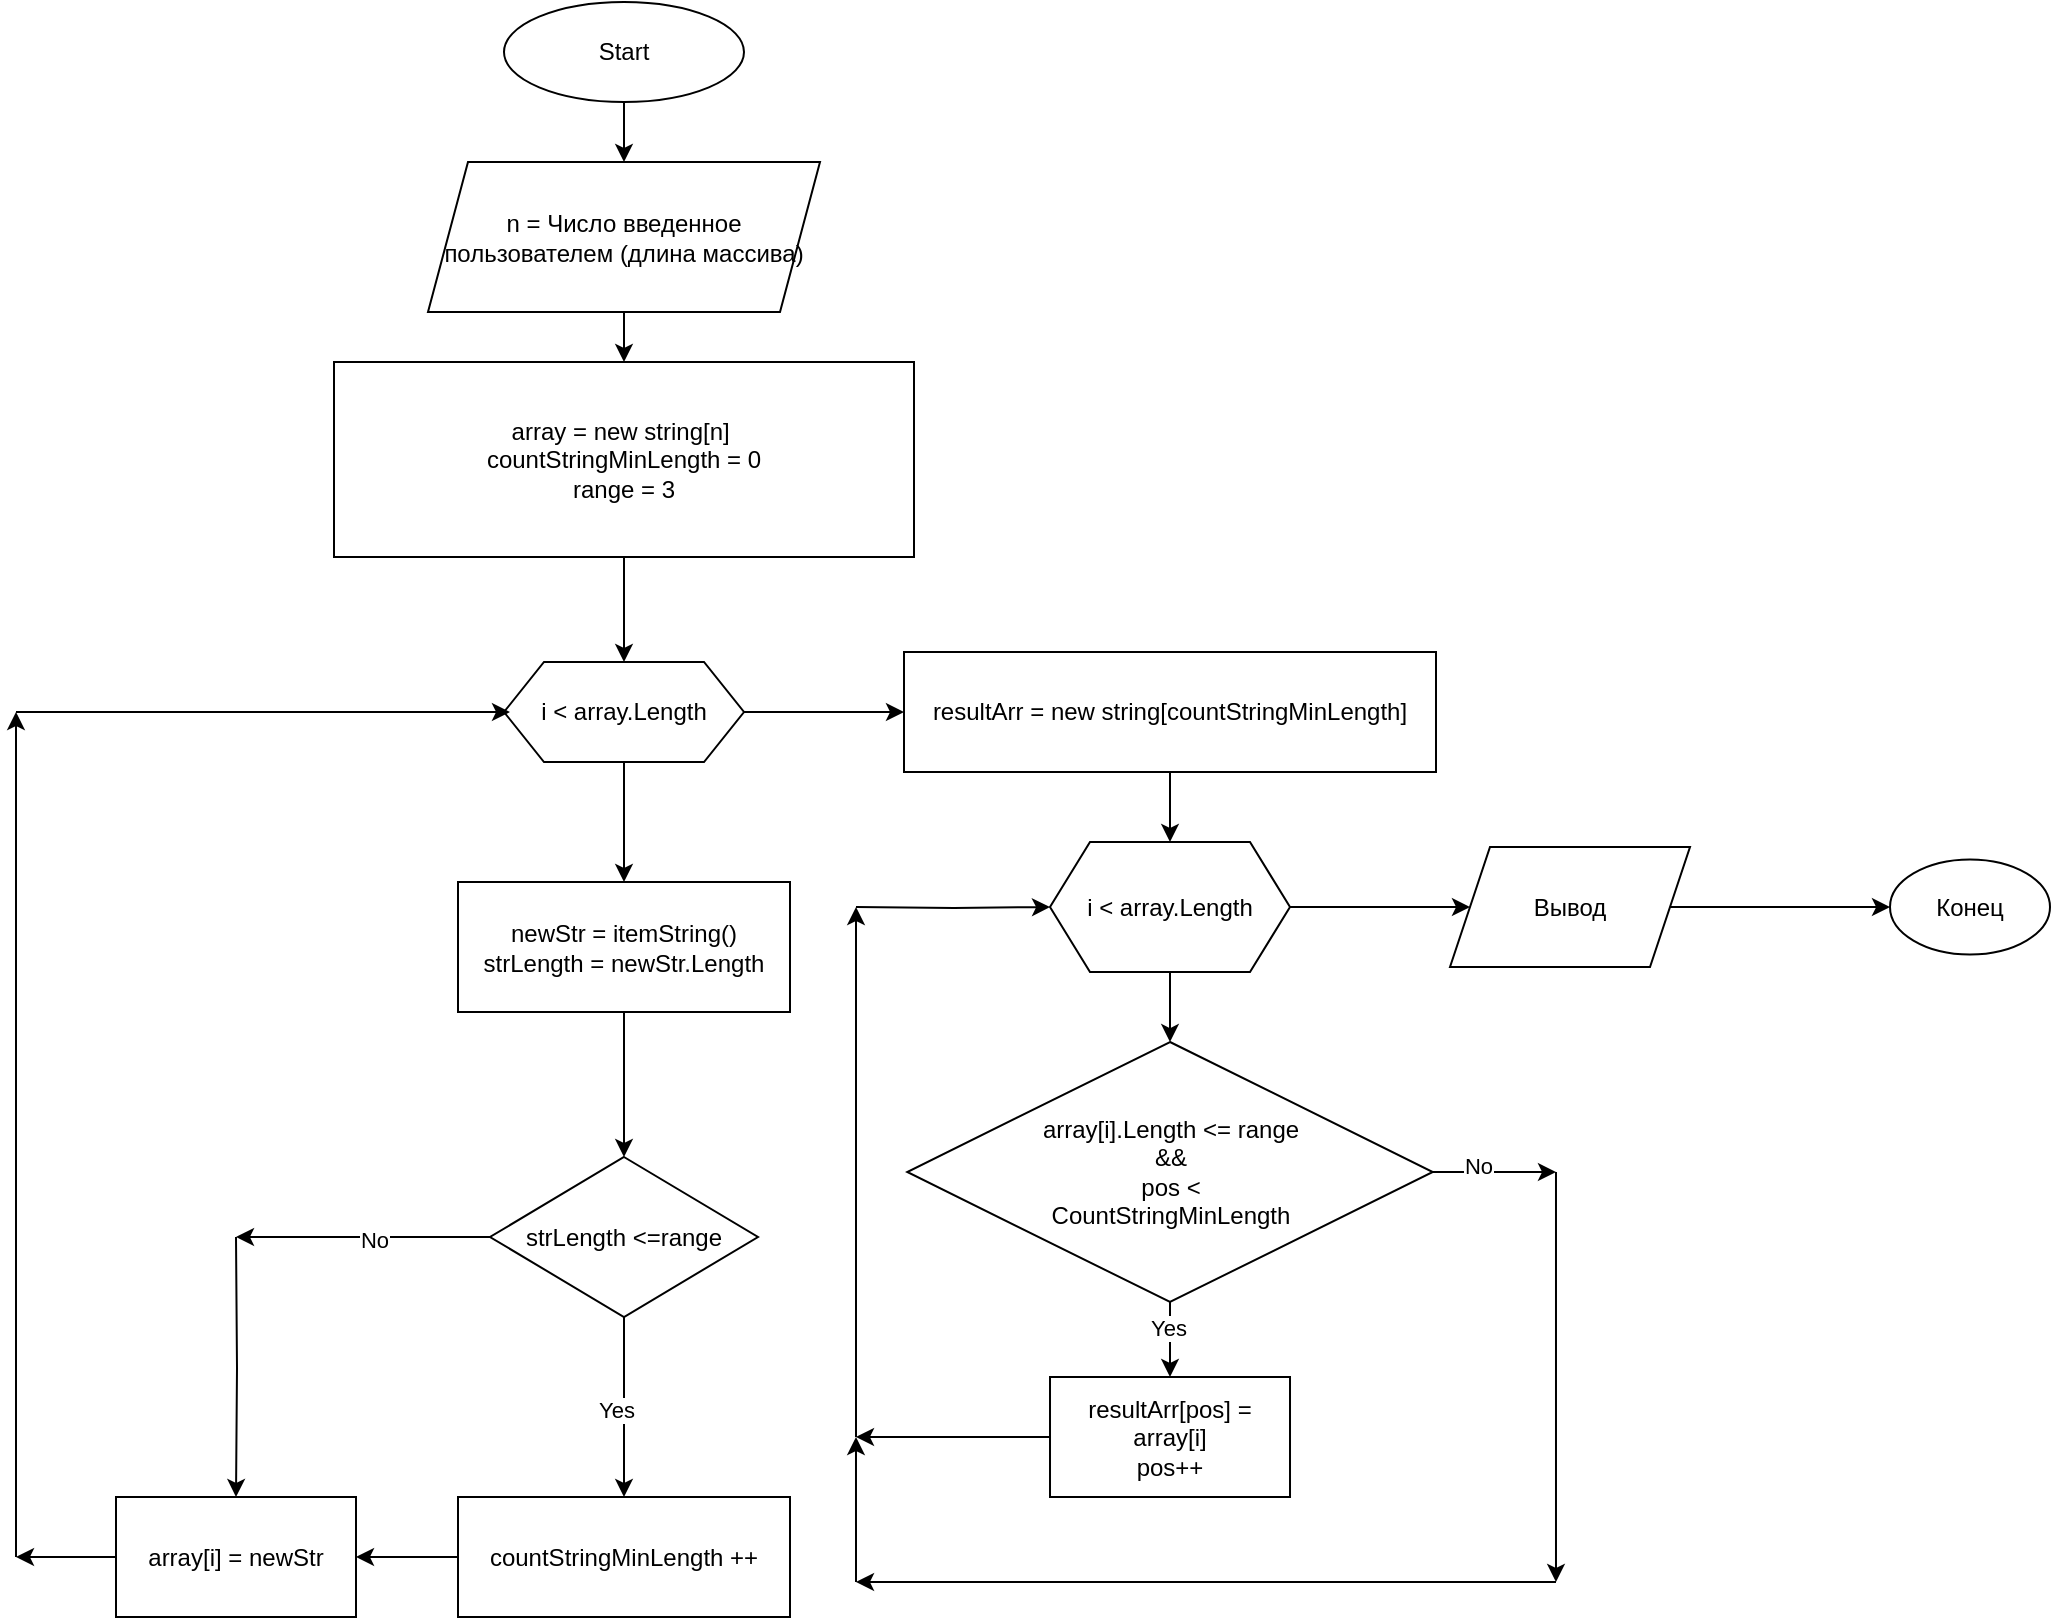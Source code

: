 <mxfile version="24.0.2" type="device">
  <diagram name="Страница — 1" id="2mTrDaNCNFya_AifJJTL">
    <mxGraphModel dx="1434" dy="818" grid="1" gridSize="10" guides="1" tooltips="1" connect="1" arrows="1" fold="1" page="1" pageScale="1" pageWidth="827" pageHeight="1169" math="0" shadow="0">
      <root>
        <mxCell id="0" />
        <mxCell id="1" parent="0" />
        <mxCell id="EyAyFfg479OcQitOp_fx-3" value="" style="edgeStyle=orthogonalEdgeStyle;rounded=0;orthogonalLoop=1;jettySize=auto;html=1;" edge="1" parent="1" source="EyAyFfg479OcQitOp_fx-1" target="EyAyFfg479OcQitOp_fx-2">
          <mxGeometry relative="1" as="geometry" />
        </mxCell>
        <mxCell id="EyAyFfg479OcQitOp_fx-1" value="Start" style="ellipse;whiteSpace=wrap;html=1;" vertex="1" parent="1">
          <mxGeometry x="354" y="10" width="120" height="50" as="geometry" />
        </mxCell>
        <mxCell id="EyAyFfg479OcQitOp_fx-5" value="" style="edgeStyle=orthogonalEdgeStyle;rounded=0;orthogonalLoop=1;jettySize=auto;html=1;" edge="1" parent="1" source="EyAyFfg479OcQitOp_fx-2" target="EyAyFfg479OcQitOp_fx-4">
          <mxGeometry relative="1" as="geometry" />
        </mxCell>
        <mxCell id="EyAyFfg479OcQitOp_fx-2" value="n = Число введенное пользователем (длина массива)" style="shape=parallelogram;perimeter=parallelogramPerimeter;whiteSpace=wrap;html=1;fixedSize=1;" vertex="1" parent="1">
          <mxGeometry x="316" y="90" width="196" height="75" as="geometry" />
        </mxCell>
        <mxCell id="EyAyFfg479OcQitOp_fx-7" value="" style="edgeStyle=orthogonalEdgeStyle;rounded=0;orthogonalLoop=1;jettySize=auto;html=1;" edge="1" parent="1" source="EyAyFfg479OcQitOp_fx-4" target="EyAyFfg479OcQitOp_fx-6">
          <mxGeometry relative="1" as="geometry" />
        </mxCell>
        <mxCell id="EyAyFfg479OcQitOp_fx-4" value="array = new string[n]&amp;nbsp;&lt;div&gt;countStringMinLength = 0&lt;/div&gt;&lt;div&gt;range = 3&lt;/div&gt;" style="whiteSpace=wrap;html=1;" vertex="1" parent="1">
          <mxGeometry x="269" y="190" width="290" height="97.5" as="geometry" />
        </mxCell>
        <mxCell id="EyAyFfg479OcQitOp_fx-9" value="" style="edgeStyle=orthogonalEdgeStyle;rounded=0;orthogonalLoop=1;jettySize=auto;html=1;" edge="1" parent="1" source="EyAyFfg479OcQitOp_fx-6" target="EyAyFfg479OcQitOp_fx-8">
          <mxGeometry relative="1" as="geometry" />
        </mxCell>
        <mxCell id="EyAyFfg479OcQitOp_fx-29" value="" style="edgeStyle=orthogonalEdgeStyle;rounded=0;orthogonalLoop=1;jettySize=auto;html=1;" edge="1" parent="1" source="EyAyFfg479OcQitOp_fx-6" target="EyAyFfg479OcQitOp_fx-28">
          <mxGeometry relative="1" as="geometry" />
        </mxCell>
        <mxCell id="EyAyFfg479OcQitOp_fx-6" value="i &amp;lt; array.Length" style="shape=hexagon;perimeter=hexagonPerimeter2;whiteSpace=wrap;html=1;fixedSize=1;" vertex="1" parent="1">
          <mxGeometry x="354" y="340" width="120" height="50" as="geometry" />
        </mxCell>
        <mxCell id="EyAyFfg479OcQitOp_fx-11" value="" style="edgeStyle=orthogonalEdgeStyle;rounded=0;orthogonalLoop=1;jettySize=auto;html=1;" edge="1" parent="1" source="EyAyFfg479OcQitOp_fx-8" target="EyAyFfg479OcQitOp_fx-10">
          <mxGeometry relative="1" as="geometry" />
        </mxCell>
        <mxCell id="EyAyFfg479OcQitOp_fx-8" value="newStr = itemString()&lt;div&gt;strLength = newStr.Length&lt;/div&gt;" style="whiteSpace=wrap;html=1;" vertex="1" parent="1">
          <mxGeometry x="331" y="450" width="166" height="65" as="geometry" />
        </mxCell>
        <mxCell id="EyAyFfg479OcQitOp_fx-13" value="" style="edgeStyle=orthogonalEdgeStyle;rounded=0;orthogonalLoop=1;jettySize=auto;html=1;" edge="1" parent="1" source="EyAyFfg479OcQitOp_fx-10" target="EyAyFfg479OcQitOp_fx-12">
          <mxGeometry relative="1" as="geometry" />
        </mxCell>
        <mxCell id="EyAyFfg479OcQitOp_fx-14" value="Yes" style="edgeLabel;html=1;align=center;verticalAlign=middle;resizable=0;points=[];" vertex="1" connectable="0" parent="EyAyFfg479OcQitOp_fx-13">
          <mxGeometry x="0.011" y="-4" relative="1" as="geometry">
            <mxPoint y="1" as="offset" />
          </mxGeometry>
        </mxCell>
        <mxCell id="EyAyFfg479OcQitOp_fx-18" value="" style="edgeStyle=orthogonalEdgeStyle;rounded=0;orthogonalLoop=1;jettySize=auto;html=1;" edge="1" parent="1" source="EyAyFfg479OcQitOp_fx-10">
          <mxGeometry relative="1" as="geometry">
            <mxPoint x="220" y="627.5" as="targetPoint" />
          </mxGeometry>
        </mxCell>
        <mxCell id="EyAyFfg479OcQitOp_fx-21" value="No" style="edgeLabel;html=1;align=center;verticalAlign=middle;resizable=0;points=[];" vertex="1" connectable="0" parent="EyAyFfg479OcQitOp_fx-18">
          <mxGeometry x="-0.09" y="2" relative="1" as="geometry">
            <mxPoint y="-1" as="offset" />
          </mxGeometry>
        </mxCell>
        <mxCell id="EyAyFfg479OcQitOp_fx-10" value="strLength &amp;lt;=range" style="rhombus;whiteSpace=wrap;html=1;" vertex="1" parent="1">
          <mxGeometry x="347" y="587.5" width="134" height="80" as="geometry" />
        </mxCell>
        <mxCell id="EyAyFfg479OcQitOp_fx-16" value="" style="edgeStyle=orthogonalEdgeStyle;rounded=0;orthogonalLoop=1;jettySize=auto;html=1;" edge="1" parent="1" source="EyAyFfg479OcQitOp_fx-12" target="EyAyFfg479OcQitOp_fx-15">
          <mxGeometry relative="1" as="geometry" />
        </mxCell>
        <mxCell id="EyAyFfg479OcQitOp_fx-12" value="countStringMinLength ++" style="whiteSpace=wrap;html=1;" vertex="1" parent="1">
          <mxGeometry x="331" y="757.5" width="166" height="60" as="geometry" />
        </mxCell>
        <mxCell id="EyAyFfg479OcQitOp_fx-23" value="" style="edgeStyle=orthogonalEdgeStyle;rounded=0;orthogonalLoop=1;jettySize=auto;html=1;" edge="1" parent="1" source="EyAyFfg479OcQitOp_fx-15">
          <mxGeometry relative="1" as="geometry">
            <mxPoint x="110" y="787.5" as="targetPoint" />
          </mxGeometry>
        </mxCell>
        <mxCell id="EyAyFfg479OcQitOp_fx-15" value="array[i] = newStr" style="whiteSpace=wrap;html=1;" vertex="1" parent="1">
          <mxGeometry x="160" y="757.5" width="120" height="60" as="geometry" />
        </mxCell>
        <mxCell id="EyAyFfg479OcQitOp_fx-20" value="" style="edgeStyle=orthogonalEdgeStyle;rounded=0;orthogonalLoop=1;jettySize=auto;html=1;entryX=0.5;entryY=0;entryDx=0;entryDy=0;" edge="1" parent="1" target="EyAyFfg479OcQitOp_fx-15">
          <mxGeometry relative="1" as="geometry">
            <mxPoint x="220" y="627.5" as="sourcePoint" />
            <mxPoint x="220" y="747.5" as="targetPoint" />
          </mxGeometry>
        </mxCell>
        <mxCell id="EyAyFfg479OcQitOp_fx-25" value="" style="edgeStyle=orthogonalEdgeStyle;rounded=0;orthogonalLoop=1;jettySize=auto;html=1;" edge="1" parent="1">
          <mxGeometry relative="1" as="geometry">
            <mxPoint x="110" y="787.5" as="sourcePoint" />
            <mxPoint x="110" y="365" as="targetPoint" />
          </mxGeometry>
        </mxCell>
        <mxCell id="EyAyFfg479OcQitOp_fx-27" value="" style="edgeStyle=orthogonalEdgeStyle;rounded=0;orthogonalLoop=1;jettySize=auto;html=1;" edge="1" parent="1">
          <mxGeometry relative="1" as="geometry">
            <mxPoint x="110" y="365" as="sourcePoint" />
            <mxPoint x="357" y="365" as="targetPoint" />
          </mxGeometry>
        </mxCell>
        <mxCell id="EyAyFfg479OcQitOp_fx-31" value="" style="edgeStyle=orthogonalEdgeStyle;rounded=0;orthogonalLoop=1;jettySize=auto;html=1;" edge="1" parent="1" source="EyAyFfg479OcQitOp_fx-28" target="EyAyFfg479OcQitOp_fx-30">
          <mxGeometry relative="1" as="geometry" />
        </mxCell>
        <mxCell id="EyAyFfg479OcQitOp_fx-28" value="resultArr = new string[countStringMinLength]" style="whiteSpace=wrap;html=1;" vertex="1" parent="1">
          <mxGeometry x="554" y="335" width="266" height="60" as="geometry" />
        </mxCell>
        <mxCell id="EyAyFfg479OcQitOp_fx-33" value="" style="edgeStyle=orthogonalEdgeStyle;rounded=0;orthogonalLoop=1;jettySize=auto;html=1;" edge="1" parent="1" source="EyAyFfg479OcQitOp_fx-30" target="EyAyFfg479OcQitOp_fx-32">
          <mxGeometry relative="1" as="geometry" />
        </mxCell>
        <mxCell id="EyAyFfg479OcQitOp_fx-51" value="" style="edgeStyle=orthogonalEdgeStyle;rounded=0;orthogonalLoop=1;jettySize=auto;html=1;" edge="1" parent="1" source="EyAyFfg479OcQitOp_fx-30" target="EyAyFfg479OcQitOp_fx-50">
          <mxGeometry relative="1" as="geometry" />
        </mxCell>
        <mxCell id="EyAyFfg479OcQitOp_fx-30" value="i &amp;lt; array.Length" style="shape=hexagon;perimeter=hexagonPerimeter2;whiteSpace=wrap;html=1;fixedSize=1;" vertex="1" parent="1">
          <mxGeometry x="627" y="430" width="120" height="65" as="geometry" />
        </mxCell>
        <mxCell id="EyAyFfg479OcQitOp_fx-35" value="" style="edgeStyle=orthogonalEdgeStyle;rounded=0;orthogonalLoop=1;jettySize=auto;html=1;" edge="1" parent="1" source="EyAyFfg479OcQitOp_fx-32" target="EyAyFfg479OcQitOp_fx-34">
          <mxGeometry relative="1" as="geometry" />
        </mxCell>
        <mxCell id="EyAyFfg479OcQitOp_fx-36" value="Yes" style="edgeLabel;html=1;align=center;verticalAlign=middle;resizable=0;points=[];" vertex="1" connectable="0" parent="EyAyFfg479OcQitOp_fx-35">
          <mxGeometry x="-0.388" y="-1" relative="1" as="geometry">
            <mxPoint as="offset" />
          </mxGeometry>
        </mxCell>
        <mxCell id="EyAyFfg479OcQitOp_fx-38" value="" style="edgeStyle=orthogonalEdgeStyle;rounded=0;orthogonalLoop=1;jettySize=auto;html=1;" edge="1" parent="1" source="EyAyFfg479OcQitOp_fx-32">
          <mxGeometry relative="1" as="geometry">
            <mxPoint x="879.995" y="595" as="targetPoint" />
          </mxGeometry>
        </mxCell>
        <mxCell id="EyAyFfg479OcQitOp_fx-46" value="No" style="edgeLabel;html=1;align=center;verticalAlign=middle;resizable=0;points=[];" vertex="1" connectable="0" parent="EyAyFfg479OcQitOp_fx-38">
          <mxGeometry x="-0.272" y="3" relative="1" as="geometry">
            <mxPoint as="offset" />
          </mxGeometry>
        </mxCell>
        <mxCell id="EyAyFfg479OcQitOp_fx-32" value="array[i].Length &amp;lt;= range&lt;div&gt;&amp;amp;&amp;amp;&lt;/div&gt;&lt;div&gt;pos &amp;lt;&lt;/div&gt;&lt;div&gt;CountStringMinLength&lt;/div&gt;" style="rhombus;whiteSpace=wrap;html=1;" vertex="1" parent="1">
          <mxGeometry x="555.63" y="530" width="262.75" height="130" as="geometry" />
        </mxCell>
        <mxCell id="EyAyFfg479OcQitOp_fx-48" value="" style="edgeStyle=orthogonalEdgeStyle;rounded=0;orthogonalLoop=1;jettySize=auto;html=1;" edge="1" parent="1" source="EyAyFfg479OcQitOp_fx-34">
          <mxGeometry relative="1" as="geometry">
            <mxPoint x="529.995" y="727.5" as="targetPoint" />
          </mxGeometry>
        </mxCell>
        <mxCell id="EyAyFfg479OcQitOp_fx-34" value="resultArr[pos] = array[i]&lt;div&gt;pos++&lt;/div&gt;" style="whiteSpace=wrap;html=1;" vertex="1" parent="1">
          <mxGeometry x="627.005" y="697.5" width="120" height="60" as="geometry" />
        </mxCell>
        <mxCell id="EyAyFfg479OcQitOp_fx-40" value="" style="edgeStyle=orthogonalEdgeStyle;rounded=0;orthogonalLoop=1;jettySize=auto;html=1;" edge="1" parent="1">
          <mxGeometry relative="1" as="geometry">
            <mxPoint x="879.995" y="595" as="sourcePoint" />
            <mxPoint x="879.995" y="800" as="targetPoint" />
          </mxGeometry>
        </mxCell>
        <mxCell id="EyAyFfg479OcQitOp_fx-42" value="" style="edgeStyle=orthogonalEdgeStyle;rounded=0;orthogonalLoop=1;jettySize=auto;html=1;" edge="1" parent="1">
          <mxGeometry relative="1" as="geometry">
            <mxPoint x="879.995" y="800" as="sourcePoint" />
            <mxPoint x="530.005" y="800" as="targetPoint" />
          </mxGeometry>
        </mxCell>
        <mxCell id="EyAyFfg479OcQitOp_fx-44" value="" style="edgeStyle=orthogonalEdgeStyle;rounded=0;orthogonalLoop=1;jettySize=auto;html=1;" edge="1" parent="1">
          <mxGeometry relative="1" as="geometry">
            <mxPoint x="529.995" y="727.5" as="sourcePoint" />
            <mxPoint x="530.005" y="462.5" as="targetPoint" />
          </mxGeometry>
        </mxCell>
        <mxCell id="EyAyFfg479OcQitOp_fx-45" value="" style="edgeStyle=orthogonalEdgeStyle;rounded=0;orthogonalLoop=1;jettySize=auto;html=1;" edge="1" parent="1" target="EyAyFfg479OcQitOp_fx-30">
          <mxGeometry relative="1" as="geometry">
            <mxPoint x="530.005" y="462.5" as="sourcePoint" />
          </mxGeometry>
        </mxCell>
        <mxCell id="EyAyFfg479OcQitOp_fx-49" value="" style="edgeStyle=orthogonalEdgeStyle;rounded=0;orthogonalLoop=1;jettySize=auto;html=1;" edge="1" parent="1">
          <mxGeometry relative="1" as="geometry">
            <mxPoint x="530.005" y="800" as="sourcePoint" />
            <mxPoint x="529.995" y="727.5" as="targetPoint" />
          </mxGeometry>
        </mxCell>
        <mxCell id="EyAyFfg479OcQitOp_fx-53" value="" style="edgeStyle=orthogonalEdgeStyle;rounded=0;orthogonalLoop=1;jettySize=auto;html=1;" edge="1" parent="1" source="EyAyFfg479OcQitOp_fx-50" target="EyAyFfg479OcQitOp_fx-52">
          <mxGeometry relative="1" as="geometry" />
        </mxCell>
        <mxCell id="EyAyFfg479OcQitOp_fx-50" value="Вывод" style="shape=parallelogram;perimeter=parallelogramPerimeter;whiteSpace=wrap;html=1;fixedSize=1;" vertex="1" parent="1">
          <mxGeometry x="827" y="432.5" width="120" height="60" as="geometry" />
        </mxCell>
        <mxCell id="EyAyFfg479OcQitOp_fx-52" value="Конец" style="ellipse;whiteSpace=wrap;html=1;" vertex="1" parent="1">
          <mxGeometry x="1047" y="438.75" width="80" height="47.5" as="geometry" />
        </mxCell>
      </root>
    </mxGraphModel>
  </diagram>
</mxfile>

